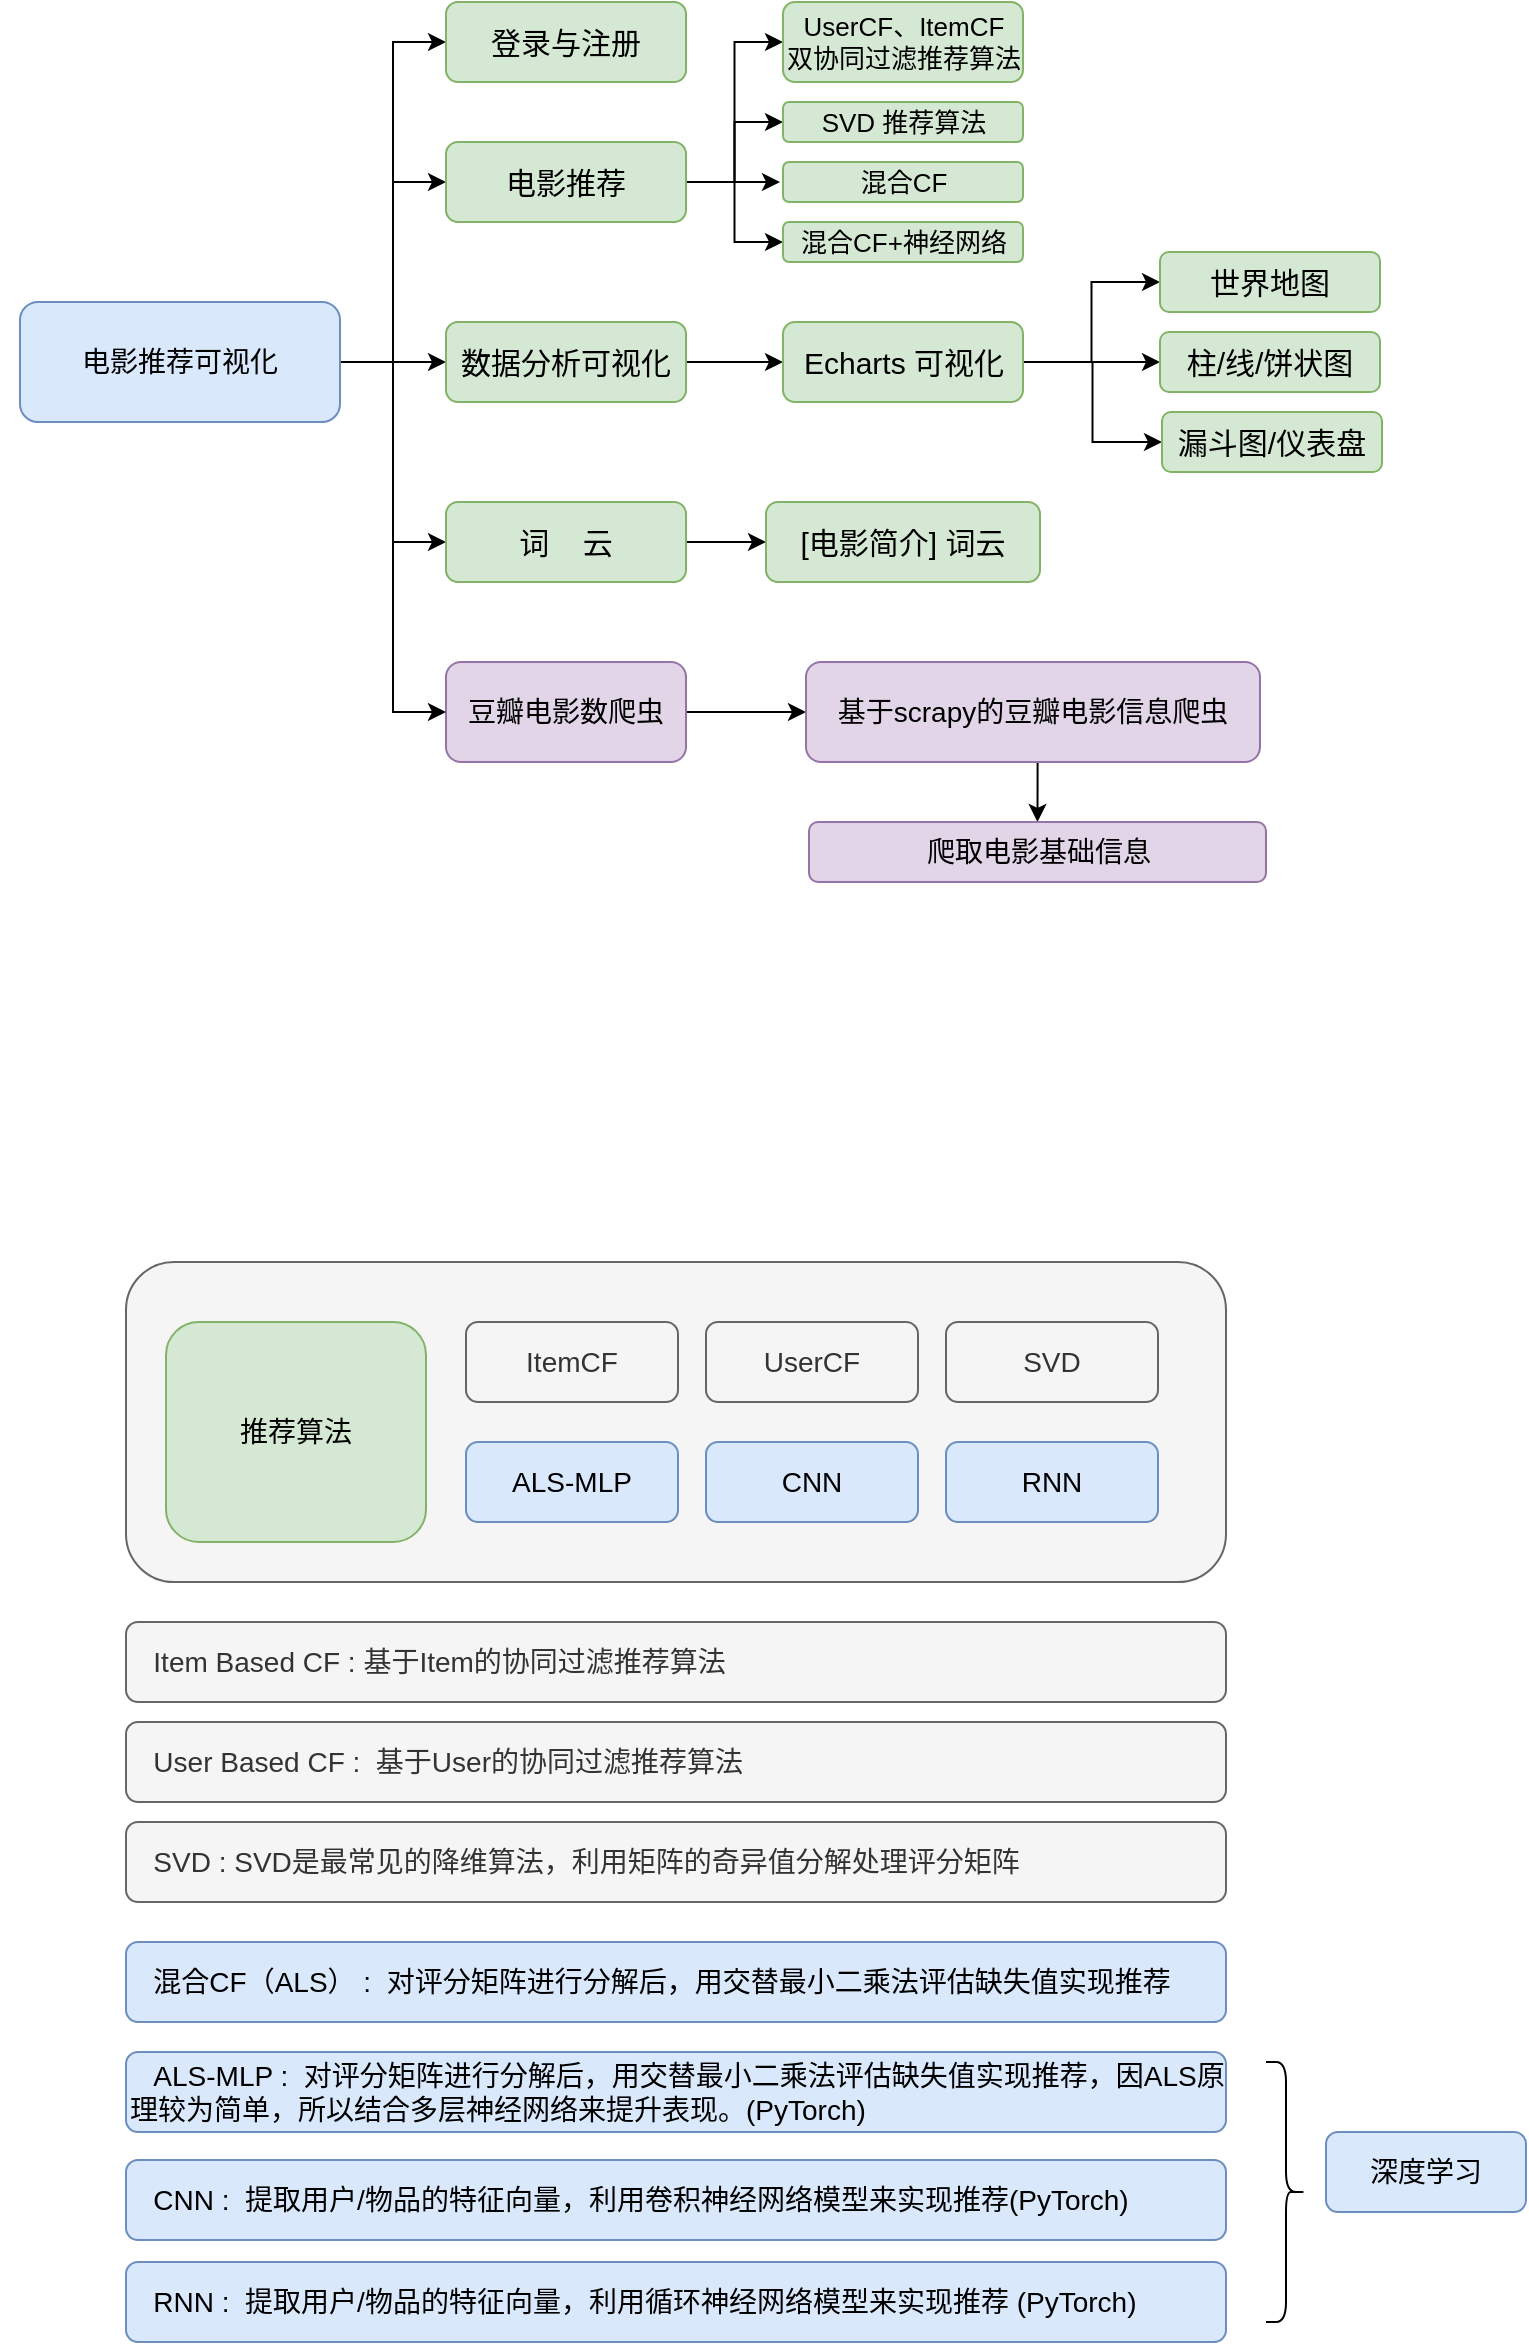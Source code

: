 <mxfile version="20.2.7" type="github">
  <diagram id="VOp5mjlp2HQmrB3yNQmH" name="第 1 页">
    <mxGraphModel dx="1038" dy="579" grid="1" gridSize="10" guides="1" tooltips="1" connect="1" arrows="1" fold="1" page="1" pageScale="1" pageWidth="827" pageHeight="1169" math="0" shadow="0">
      <root>
        <mxCell id="0" />
        <mxCell id="1" parent="0" />
        <mxCell id="-aMOJ7WB9ZFkgqsZZZWB-4" style="edgeStyle=orthogonalEdgeStyle;rounded=0;orthogonalLoop=1;jettySize=auto;html=1;exitX=1;exitY=0.5;exitDx=0;exitDy=0;entryX=0;entryY=0.5;entryDx=0;entryDy=0;fontSize=14;" parent="1" source="-aMOJ7WB9ZFkgqsZZZWB-1" target="-aMOJ7WB9ZFkgqsZZZWB-2" edge="1">
          <mxGeometry relative="1" as="geometry" />
        </mxCell>
        <mxCell id="-aMOJ7WB9ZFkgqsZZZWB-1" value="豆瓣电影数爬虫" style="rounded=1;whiteSpace=wrap;html=1;fillColor=#e1d5e7;strokeColor=#9673a6;fontSize=14;" parent="1" vertex="1">
          <mxGeometry x="263" y="380" width="120" height="50" as="geometry" />
        </mxCell>
        <mxCell id="-aMOJ7WB9ZFkgqsZZZWB-5" style="edgeStyle=orthogonalEdgeStyle;rounded=0;orthogonalLoop=1;jettySize=auto;html=1;exitX=0.5;exitY=1;exitDx=0;exitDy=0;entryX=0.5;entryY=0;entryDx=0;entryDy=0;fontSize=14;" parent="1" source="-aMOJ7WB9ZFkgqsZZZWB-2" target="-aMOJ7WB9ZFkgqsZZZWB-3" edge="1">
          <mxGeometry relative="1" as="geometry" />
        </mxCell>
        <mxCell id="-aMOJ7WB9ZFkgqsZZZWB-2" value="基于scrapy的豆瓣电影信息爬虫" style="rounded=1;whiteSpace=wrap;html=1;fillColor=#e1d5e7;strokeColor=#9673a6;fontSize=14;" parent="1" vertex="1">
          <mxGeometry x="443" y="380" width="227" height="50" as="geometry" />
        </mxCell>
        <mxCell id="-aMOJ7WB9ZFkgqsZZZWB-3" value="爬取电影基础信息" style="rounded=1;whiteSpace=wrap;html=1;fillColor=#e1d5e7;strokeColor=#9673a6;fontSize=14;" parent="1" vertex="1">
          <mxGeometry x="444.5" y="460" width="228.5" height="30" as="geometry" />
        </mxCell>
        <mxCell id="-aMOJ7WB9ZFkgqsZZZWB-12" value="" style="rounded=1;whiteSpace=wrap;html=1;fontSize=14;fillColor=#f5f5f5;strokeColor=#666666;fontColor=#333333;" parent="1" vertex="1">
          <mxGeometry x="103" y="680" width="550" height="160" as="geometry" />
        </mxCell>
        <mxCell id="-aMOJ7WB9ZFkgqsZZZWB-6" value="推荐算法" style="rounded=1;whiteSpace=wrap;html=1;fontSize=14;fillColor=#d5e8d4;strokeColor=#82b366;" parent="1" vertex="1">
          <mxGeometry x="123" y="710" width="130" height="110" as="geometry" />
        </mxCell>
        <mxCell id="-aMOJ7WB9ZFkgqsZZZWB-7" value="ItemCF" style="rounded=1;whiteSpace=wrap;html=1;fontSize=14;fillColor=#f5f5f5;strokeColor=#666666;fontColor=#333333;" parent="1" vertex="1">
          <mxGeometry x="273" y="710" width="106" height="40" as="geometry" />
        </mxCell>
        <mxCell id="-aMOJ7WB9ZFkgqsZZZWB-10" value="UserCF" style="rounded=1;whiteSpace=wrap;html=1;fontSize=14;fillColor=#f5f5f5;strokeColor=#666666;fontColor=#333333;" parent="1" vertex="1">
          <mxGeometry x="393" y="710" width="106" height="40" as="geometry" />
        </mxCell>
        <mxCell id="-aMOJ7WB9ZFkgqsZZZWB-11" value="SVD" style="rounded=1;whiteSpace=wrap;html=1;fontSize=14;fillColor=#f5f5f5;strokeColor=#666666;fontColor=#333333;" parent="1" vertex="1">
          <mxGeometry x="513" y="710" width="106" height="40" as="geometry" />
        </mxCell>
        <mxCell id="-aMOJ7WB9ZFkgqsZZZWB-13" value="ALS-MLP" style="rounded=1;whiteSpace=wrap;html=1;fontSize=14;fillColor=#dae8fc;strokeColor=#6c8ebf;" parent="1" vertex="1">
          <mxGeometry x="273" y="770" width="106" height="40" as="geometry" />
        </mxCell>
        <mxCell id="-aMOJ7WB9ZFkgqsZZZWB-14" value="CNN" style="rounded=1;whiteSpace=wrap;html=1;fontSize=14;fillColor=#dae8fc;strokeColor=#6c8ebf;" parent="1" vertex="1">
          <mxGeometry x="393" y="770" width="106" height="40" as="geometry" />
        </mxCell>
        <mxCell id="-aMOJ7WB9ZFkgqsZZZWB-15" value="RNN" style="rounded=1;whiteSpace=wrap;html=1;fontSize=14;fillColor=#dae8fc;strokeColor=#6c8ebf;" parent="1" vertex="1">
          <mxGeometry x="513" y="770" width="106" height="40" as="geometry" />
        </mxCell>
        <mxCell id="-aMOJ7WB9ZFkgqsZZZWB-16" value="&amp;nbsp; &amp;nbsp;Item Based CF : 基于Item的协同过滤推荐算法&amp;nbsp;" style="rounded=1;whiteSpace=wrap;html=1;fontSize=14;fillColor=#f5f5f5;strokeColor=#666666;fontColor=#333333;align=left;" parent="1" vertex="1">
          <mxGeometry x="103" y="860" width="550" height="40" as="geometry" />
        </mxCell>
        <mxCell id="-aMOJ7WB9ZFkgqsZZZWB-17" value="&amp;nbsp; &amp;nbsp;User Based CF :&amp;nbsp; 基于User的协同过滤推荐算法" style="rounded=1;whiteSpace=wrap;html=1;fontSize=14;fillColor=#f5f5f5;strokeColor=#666666;fontColor=#333333;align=left;" parent="1" vertex="1">
          <mxGeometry x="103" y="910" width="550" height="40" as="geometry" />
        </mxCell>
        <mxCell id="-aMOJ7WB9ZFkgqsZZZWB-18" value="&amp;nbsp; &amp;nbsp;SVD : SVD是最常见的降维算法，利用矩阵的奇异值分解处理评分矩阵" style="rounded=1;whiteSpace=wrap;html=1;fontSize=14;fillColor=#f5f5f5;strokeColor=#666666;fontColor=#333333;align=left;" parent="1" vertex="1">
          <mxGeometry x="103" y="960" width="550" height="40" as="geometry" />
        </mxCell>
        <mxCell id="-aMOJ7WB9ZFkgqsZZZWB-19" value="&amp;nbsp; &amp;nbsp;ALS-MLP :&amp;nbsp; 对评分矩阵进行分解后，用交替最小二乘法评估缺失值实现推荐，因ALS原理较为简单，所以结合多层神经网络来提升表现。(PyTorch)" style="rounded=1;whiteSpace=wrap;html=1;fontSize=14;fillColor=#dae8fc;strokeColor=#6c8ebf;align=left;" parent="1" vertex="1">
          <mxGeometry x="103" y="1075" width="550" height="40" as="geometry" />
        </mxCell>
        <mxCell id="-aMOJ7WB9ZFkgqsZZZWB-20" value="&amp;nbsp; &amp;nbsp;CNN :&amp;nbsp; 提取用户/物品的特征向量，利用卷积神经网络模型来实现推荐(PyTorch)" style="rounded=1;whiteSpace=wrap;html=1;fontSize=14;fillColor=#dae8fc;strokeColor=#6c8ebf;align=left;" parent="1" vertex="1">
          <mxGeometry x="103" y="1129" width="550" height="40" as="geometry" />
        </mxCell>
        <mxCell id="-aMOJ7WB9ZFkgqsZZZWB-21" value="&amp;nbsp; &amp;nbsp;RNN :&amp;nbsp; 提取用户/物品的特征向量，利用循环神经网络模型来实现推荐 (PyTorch)" style="rounded=1;whiteSpace=wrap;html=1;fontSize=14;fillColor=#dae8fc;strokeColor=#6c8ebf;align=left;" parent="1" vertex="1">
          <mxGeometry x="103" y="1180" width="550" height="40" as="geometry" />
        </mxCell>
        <mxCell id="-aMOJ7WB9ZFkgqsZZZWB-22" value="" style="shape=curlyBracket;whiteSpace=wrap;html=1;rounded=1;flipH=1;fontSize=14;" parent="1" vertex="1">
          <mxGeometry x="673" y="1080" width="20" height="130" as="geometry" />
        </mxCell>
        <mxCell id="-aMOJ7WB9ZFkgqsZZZWB-23" value="深度学习" style="rounded=1;whiteSpace=wrap;html=1;fontSize=14;fillColor=#dae8fc;strokeColor=#6c8ebf;align=center;" parent="1" vertex="1">
          <mxGeometry x="703" y="1115" width="100" height="40" as="geometry" />
        </mxCell>
        <mxCell id="-aMOJ7WB9ZFkgqsZZZWB-51" style="edgeStyle=orthogonalEdgeStyle;rounded=0;orthogonalLoop=1;jettySize=auto;html=1;exitX=1;exitY=0.5;exitDx=0;exitDy=0;entryX=0;entryY=0.5;entryDx=0;entryDy=0;fontSize=13;" parent="1" source="-aMOJ7WB9ZFkgqsZZZWB-25" target="-aMOJ7WB9ZFkgqsZZZWB-35" edge="1">
          <mxGeometry relative="1" as="geometry" />
        </mxCell>
        <mxCell id="-aMOJ7WB9ZFkgqsZZZWB-52" style="edgeStyle=orthogonalEdgeStyle;rounded=0;orthogonalLoop=1;jettySize=auto;html=1;exitX=1;exitY=0.5;exitDx=0;exitDy=0;entryX=0;entryY=0.5;entryDx=0;entryDy=0;fontSize=13;" parent="1" source="-aMOJ7WB9ZFkgqsZZZWB-25" target="-aMOJ7WB9ZFkgqsZZZWB-39" edge="1">
          <mxGeometry relative="1" as="geometry" />
        </mxCell>
        <mxCell id="-aMOJ7WB9ZFkgqsZZZWB-53" style="edgeStyle=orthogonalEdgeStyle;rounded=0;orthogonalLoop=1;jettySize=auto;html=1;exitX=1;exitY=0.5;exitDx=0;exitDy=0;entryX=0;entryY=0.5;entryDx=0;entryDy=0;fontSize=13;" parent="1" source="-aMOJ7WB9ZFkgqsZZZWB-25" target="-aMOJ7WB9ZFkgqsZZZWB-36" edge="1">
          <mxGeometry relative="1" as="geometry" />
        </mxCell>
        <mxCell id="-aMOJ7WB9ZFkgqsZZZWB-55" style="edgeStyle=orthogonalEdgeStyle;rounded=0;orthogonalLoop=1;jettySize=auto;html=1;exitX=1;exitY=0.5;exitDx=0;exitDy=0;entryX=0;entryY=0.5;entryDx=0;entryDy=0;fontSize=13;" parent="1" source="-aMOJ7WB9ZFkgqsZZZWB-25" target="-aMOJ7WB9ZFkgqsZZZWB-37" edge="1">
          <mxGeometry relative="1" as="geometry" />
        </mxCell>
        <mxCell id="0jEX740wsoMFDmwRTyFC-14" style="edgeStyle=orthogonalEdgeStyle;rounded=0;orthogonalLoop=1;jettySize=auto;html=1;exitX=1;exitY=0.5;exitDx=0;exitDy=0;entryX=0;entryY=0.5;entryDx=0;entryDy=0;" edge="1" parent="1" source="-aMOJ7WB9ZFkgqsZZZWB-25" target="-aMOJ7WB9ZFkgqsZZZWB-1">
          <mxGeometry relative="1" as="geometry" />
        </mxCell>
        <mxCell id="-aMOJ7WB9ZFkgqsZZZWB-25" value="电影推荐可视化" style="rounded=1;whiteSpace=wrap;html=1;fontSize=14;fillColor=#dae8fc;strokeColor=#6c8ebf;" parent="1" vertex="1">
          <mxGeometry x="50" y="200" width="160" height="60" as="geometry" />
        </mxCell>
        <mxCell id="-aMOJ7WB9ZFkgqsZZZWB-35" value="登录与注册" style="rounded=1;whiteSpace=wrap;html=1;fontSize=15;fillColor=#d5e8d4;strokeColor=#82b366;" parent="1" vertex="1">
          <mxGeometry x="263" y="50" width="120" height="40" as="geometry" />
        </mxCell>
        <mxCell id="-aMOJ7WB9ZFkgqsZZZWB-59" style="edgeStyle=orthogonalEdgeStyle;rounded=0;orthogonalLoop=1;jettySize=auto;html=1;exitX=1;exitY=0.5;exitDx=0;exitDy=0;entryX=0;entryY=0.5;entryDx=0;entryDy=0;fontSize=13;" parent="1" source="-aMOJ7WB9ZFkgqsZZZWB-36" target="-aMOJ7WB9ZFkgqsZZZWB-44" edge="1">
          <mxGeometry relative="1" as="geometry" />
        </mxCell>
        <mxCell id="-aMOJ7WB9ZFkgqsZZZWB-36" value="数据分析可视化" style="rounded=1;whiteSpace=wrap;html=1;fontSize=15;fillColor=#d5e8d4;strokeColor=#82b366;" parent="1" vertex="1">
          <mxGeometry x="263" y="210" width="120" height="40" as="geometry" />
        </mxCell>
        <mxCell id="-aMOJ7WB9ZFkgqsZZZWB-61" style="edgeStyle=orthogonalEdgeStyle;rounded=0;orthogonalLoop=1;jettySize=auto;html=1;exitX=1;exitY=0.5;exitDx=0;exitDy=0;entryX=0;entryY=0.5;entryDx=0;entryDy=0;fontSize=13;" parent="1" source="-aMOJ7WB9ZFkgqsZZZWB-37" target="-aMOJ7WB9ZFkgqsZZZWB-38" edge="1">
          <mxGeometry relative="1" as="geometry" />
        </mxCell>
        <mxCell id="-aMOJ7WB9ZFkgqsZZZWB-37" value="词&amp;nbsp; &amp;nbsp; 云" style="rounded=1;whiteSpace=wrap;html=1;fontSize=15;fillColor=#d5e8d4;strokeColor=#82b366;" parent="1" vertex="1">
          <mxGeometry x="263" y="300" width="120" height="40" as="geometry" />
        </mxCell>
        <mxCell id="-aMOJ7WB9ZFkgqsZZZWB-38" value="[电影简介] 词云" style="rounded=1;whiteSpace=wrap;html=1;fontSize=15;fillColor=#d5e8d4;strokeColor=#82b366;" parent="1" vertex="1">
          <mxGeometry x="423" y="300" width="137" height="40" as="geometry" />
        </mxCell>
        <mxCell id="-aMOJ7WB9ZFkgqsZZZWB-57" style="edgeStyle=orthogonalEdgeStyle;rounded=0;orthogonalLoop=1;jettySize=auto;html=1;exitX=1;exitY=0.5;exitDx=0;exitDy=0;entryX=0;entryY=0.5;entryDx=0;entryDy=0;fontSize=13;" parent="1" source="-aMOJ7WB9ZFkgqsZZZWB-39" target="-aMOJ7WB9ZFkgqsZZZWB-41" edge="1">
          <mxGeometry relative="1" as="geometry" />
        </mxCell>
        <mxCell id="-aMOJ7WB9ZFkgqsZZZWB-58" style="edgeStyle=orthogonalEdgeStyle;rounded=0;orthogonalLoop=1;jettySize=auto;html=1;exitX=1;exitY=0.5;exitDx=0;exitDy=0;entryX=0;entryY=0.5;entryDx=0;entryDy=0;fontSize=13;" parent="1" source="-aMOJ7WB9ZFkgqsZZZWB-39" target="-aMOJ7WB9ZFkgqsZZZWB-43" edge="1">
          <mxGeometry relative="1" as="geometry" />
        </mxCell>
        <mxCell id="0jEX740wsoMFDmwRTyFC-12" style="edgeStyle=orthogonalEdgeStyle;rounded=0;orthogonalLoop=1;jettySize=auto;html=1;exitX=1;exitY=0.5;exitDx=0;exitDy=0;" edge="1" parent="1" source="-aMOJ7WB9ZFkgqsZZZWB-39">
          <mxGeometry relative="1" as="geometry">
            <mxPoint x="430" y="140" as="targetPoint" />
          </mxGeometry>
        </mxCell>
        <mxCell id="0jEX740wsoMFDmwRTyFC-13" style="edgeStyle=orthogonalEdgeStyle;rounded=0;orthogonalLoop=1;jettySize=auto;html=1;exitX=1;exitY=0.5;exitDx=0;exitDy=0;entryX=0;entryY=0.5;entryDx=0;entryDy=0;" edge="1" parent="1" source="-aMOJ7WB9ZFkgqsZZZWB-39" target="0jEX740wsoMFDmwRTyFC-11">
          <mxGeometry relative="1" as="geometry" />
        </mxCell>
        <mxCell id="-aMOJ7WB9ZFkgqsZZZWB-39" value="电影推荐" style="rounded=1;whiteSpace=wrap;html=1;fontSize=15;fillColor=#d5e8d4;strokeColor=#82b366;" parent="1" vertex="1">
          <mxGeometry x="263" y="120" width="120" height="40" as="geometry" />
        </mxCell>
        <mxCell id="-aMOJ7WB9ZFkgqsZZZWB-41" value="UserCF、ItemCF&lt;br&gt;双协同过滤推荐算法" style="rounded=1;whiteSpace=wrap;html=1;fontSize=13;fillColor=#d5e8d4;strokeColor=#82b366;" parent="1" vertex="1">
          <mxGeometry x="431.5" y="50" width="120" height="40" as="geometry" />
        </mxCell>
        <mxCell id="-aMOJ7WB9ZFkgqsZZZWB-43" value="SVD 推荐算法" style="rounded=1;whiteSpace=wrap;html=1;fontSize=13;fillColor=#d5e8d4;strokeColor=#82b366;" parent="1" vertex="1">
          <mxGeometry x="431.5" y="100" width="120" height="20" as="geometry" />
        </mxCell>
        <mxCell id="-aMOJ7WB9ZFkgqsZZZWB-62" style="edgeStyle=orthogonalEdgeStyle;rounded=0;orthogonalLoop=1;jettySize=auto;html=1;exitX=1;exitY=0.5;exitDx=0;exitDy=0;entryX=0;entryY=0.5;entryDx=0;entryDy=0;fontSize=13;" parent="1" source="-aMOJ7WB9ZFkgqsZZZWB-44" target="-aMOJ7WB9ZFkgqsZZZWB-45" edge="1">
          <mxGeometry relative="1" as="geometry" />
        </mxCell>
        <mxCell id="-aMOJ7WB9ZFkgqsZZZWB-63" style="edgeStyle=orthogonalEdgeStyle;rounded=0;orthogonalLoop=1;jettySize=auto;html=1;exitX=1;exitY=0.5;exitDx=0;exitDy=0;entryX=0;entryY=0.5;entryDx=0;entryDy=0;fontSize=13;" parent="1" source="-aMOJ7WB9ZFkgqsZZZWB-44" target="-aMOJ7WB9ZFkgqsZZZWB-46" edge="1">
          <mxGeometry relative="1" as="geometry" />
        </mxCell>
        <mxCell id="-aMOJ7WB9ZFkgqsZZZWB-64" style="edgeStyle=orthogonalEdgeStyle;rounded=0;orthogonalLoop=1;jettySize=auto;html=1;exitX=1;exitY=0.5;exitDx=0;exitDy=0;entryX=0;entryY=0.5;entryDx=0;entryDy=0;fontSize=13;" parent="1" source="-aMOJ7WB9ZFkgqsZZZWB-44" target="-aMOJ7WB9ZFkgqsZZZWB-47" edge="1">
          <mxGeometry relative="1" as="geometry" />
        </mxCell>
        <mxCell id="-aMOJ7WB9ZFkgqsZZZWB-44" value="Echarts 可视化" style="rounded=1;whiteSpace=wrap;html=1;fontSize=15;fillColor=#d5e8d4;strokeColor=#82b366;" parent="1" vertex="1">
          <mxGeometry x="431.5" y="210" width="120" height="40" as="geometry" />
        </mxCell>
        <mxCell id="-aMOJ7WB9ZFkgqsZZZWB-45" value="世界地图" style="rounded=1;whiteSpace=wrap;html=1;fontSize=15;fillColor=#d5e8d4;strokeColor=#82b366;" parent="1" vertex="1">
          <mxGeometry x="620" y="175" width="110" height="30" as="geometry" />
        </mxCell>
        <mxCell id="-aMOJ7WB9ZFkgqsZZZWB-46" value="柱/线/饼状图" style="rounded=1;whiteSpace=wrap;html=1;fontSize=15;fillColor=#d5e8d4;strokeColor=#82b366;" parent="1" vertex="1">
          <mxGeometry x="620" y="215" width="110" height="30" as="geometry" />
        </mxCell>
        <mxCell id="-aMOJ7WB9ZFkgqsZZZWB-47" value="漏斗图/仪表盘" style="rounded=1;whiteSpace=wrap;html=1;fontSize=15;fillColor=#d5e8d4;strokeColor=#82b366;" parent="1" vertex="1">
          <mxGeometry x="621" y="255" width="110" height="30" as="geometry" />
        </mxCell>
        <mxCell id="0jEX740wsoMFDmwRTyFC-1" value="&amp;nbsp; &amp;nbsp;混合CF（ALS） :&amp;nbsp; 对评分矩阵进行分解后，用交替最小二乘法评估缺失值实现推荐" style="rounded=1;whiteSpace=wrap;html=1;fontSize=14;fillColor=#dae8fc;strokeColor=#6c8ebf;align=left;" vertex="1" parent="1">
          <mxGeometry x="103" y="1020" width="550" height="40" as="geometry" />
        </mxCell>
        <mxCell id="0jEX740wsoMFDmwRTyFC-2" value="" style="shape=image;html=1;verticalAlign=top;verticalLabelPosition=bottom;labelBackgroundColor=#ffffff;imageAspect=0;aspect=fixed;image=https://cdn1.iconfinder.com/data/icons/CrystalClear/128x128/actions/button_ok.png" vertex="1" parent="1">
          <mxGeometry x="40" y="860" width="48" height="48" as="geometry" />
        </mxCell>
        <mxCell id="0jEX740wsoMFDmwRTyFC-3" value="" style="shape=image;html=1;verticalAlign=top;verticalLabelPosition=bottom;labelBackgroundColor=#ffffff;imageAspect=0;aspect=fixed;image=https://cdn1.iconfinder.com/data/icons/CrystalClear/128x128/actions/button_ok.png" vertex="1" parent="1">
          <mxGeometry x="40" y="908" width="48" height="48" as="geometry" />
        </mxCell>
        <mxCell id="0jEX740wsoMFDmwRTyFC-4" value="" style="shape=image;html=1;verticalAlign=top;verticalLabelPosition=bottom;labelBackgroundColor=#ffffff;imageAspect=0;aspect=fixed;image=https://cdn1.iconfinder.com/data/icons/CrystalClear/128x128/actions/button_ok.png" vertex="1" parent="1">
          <mxGeometry x="40" y="960" width="48" height="48" as="geometry" />
        </mxCell>
        <mxCell id="0jEX740wsoMFDmwRTyFC-5" value="" style="shape=image;html=1;verticalAlign=top;verticalLabelPosition=bottom;labelBackgroundColor=#ffffff;imageAspect=0;aspect=fixed;image=https://cdn1.iconfinder.com/data/icons/CrystalClear/128x128/actions/button_ok.png" vertex="1" parent="1">
          <mxGeometry x="40" y="1016" width="48" height="48" as="geometry" />
        </mxCell>
        <mxCell id="0jEX740wsoMFDmwRTyFC-7" value="" style="shape=image;html=1;verticalAlign=top;verticalLabelPosition=bottom;labelBackgroundColor=#ffffff;imageAspect=0;aspect=fixed;image=https://cdn1.iconfinder.com/data/icons/CrystalClear/128x128/actions/button_ok.png" vertex="1" parent="1">
          <mxGeometry x="40" y="1070" width="48" height="48" as="geometry" />
        </mxCell>
        <mxCell id="0jEX740wsoMFDmwRTyFC-8" value="混合CF" style="rounded=1;whiteSpace=wrap;html=1;fontSize=13;fillColor=#d5e8d4;strokeColor=#82b366;" vertex="1" parent="1">
          <mxGeometry x="431.5" y="130" width="120" height="20" as="geometry" />
        </mxCell>
        <mxCell id="0jEX740wsoMFDmwRTyFC-11" value="混合CF+神经网络" style="rounded=1;whiteSpace=wrap;html=1;fontSize=13;fillColor=#d5e8d4;strokeColor=#82b366;" vertex="1" parent="1">
          <mxGeometry x="431.5" y="160" width="120" height="20" as="geometry" />
        </mxCell>
      </root>
    </mxGraphModel>
  </diagram>
</mxfile>
